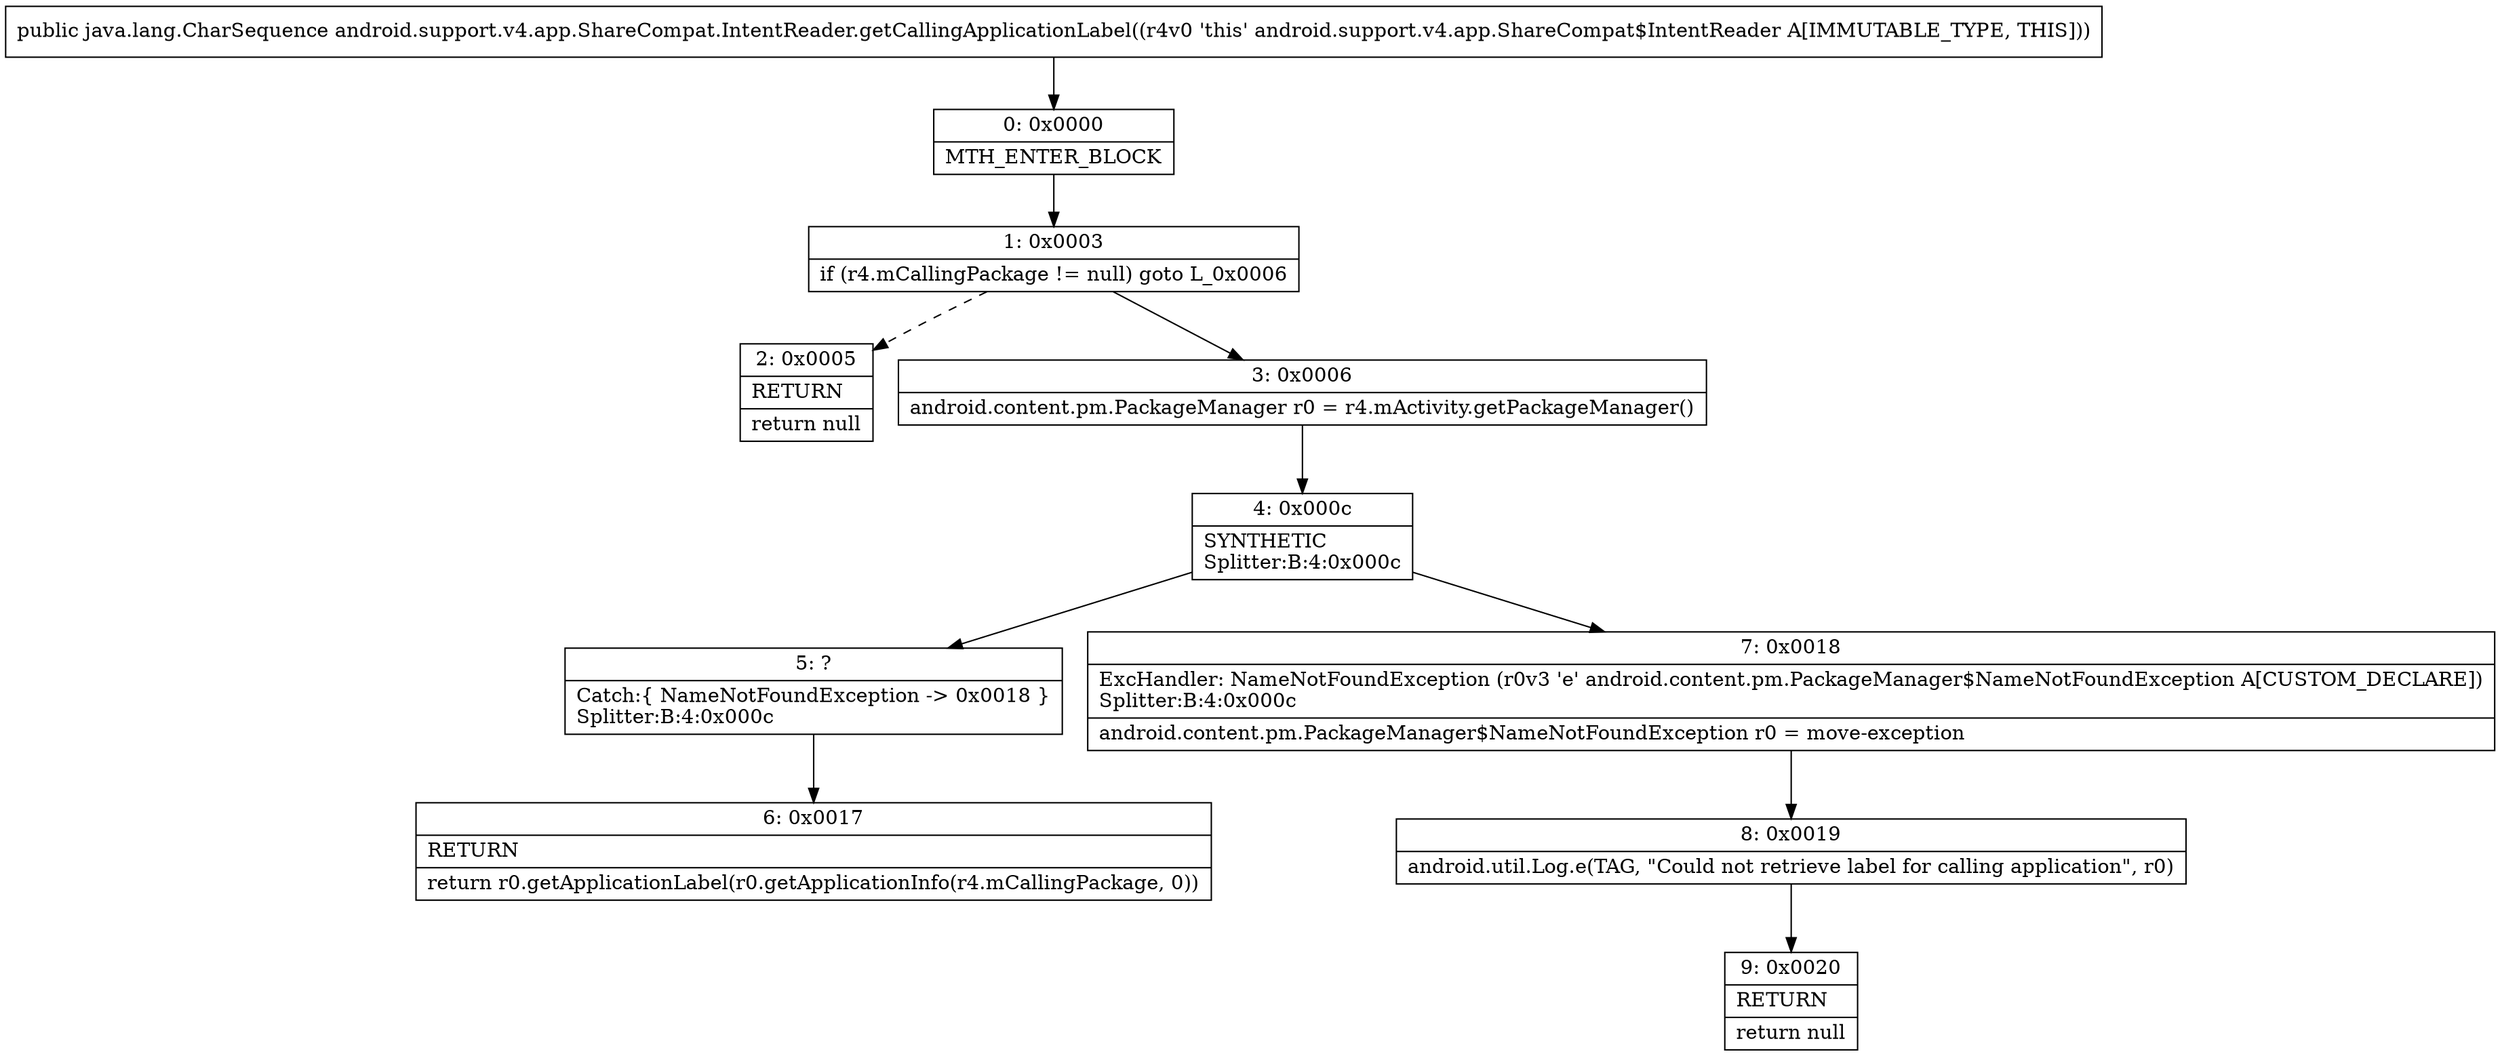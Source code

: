 digraph "CFG forandroid.support.v4.app.ShareCompat.IntentReader.getCallingApplicationLabel()Ljava\/lang\/CharSequence;" {
Node_0 [shape=record,label="{0\:\ 0x0000|MTH_ENTER_BLOCK\l}"];
Node_1 [shape=record,label="{1\:\ 0x0003|if (r4.mCallingPackage != null) goto L_0x0006\l}"];
Node_2 [shape=record,label="{2\:\ 0x0005|RETURN\l|return null\l}"];
Node_3 [shape=record,label="{3\:\ 0x0006|android.content.pm.PackageManager r0 = r4.mActivity.getPackageManager()\l}"];
Node_4 [shape=record,label="{4\:\ 0x000c|SYNTHETIC\lSplitter:B:4:0x000c\l}"];
Node_5 [shape=record,label="{5\:\ ?|Catch:\{ NameNotFoundException \-\> 0x0018 \}\lSplitter:B:4:0x000c\l}"];
Node_6 [shape=record,label="{6\:\ 0x0017|RETURN\l|return r0.getApplicationLabel(r0.getApplicationInfo(r4.mCallingPackage, 0))\l}"];
Node_7 [shape=record,label="{7\:\ 0x0018|ExcHandler: NameNotFoundException (r0v3 'e' android.content.pm.PackageManager$NameNotFoundException A[CUSTOM_DECLARE])\lSplitter:B:4:0x000c\l|android.content.pm.PackageManager$NameNotFoundException r0 = move\-exception\l}"];
Node_8 [shape=record,label="{8\:\ 0x0019|android.util.Log.e(TAG, \"Could not retrieve label for calling application\", r0)\l}"];
Node_9 [shape=record,label="{9\:\ 0x0020|RETURN\l|return null\l}"];
MethodNode[shape=record,label="{public java.lang.CharSequence android.support.v4.app.ShareCompat.IntentReader.getCallingApplicationLabel((r4v0 'this' android.support.v4.app.ShareCompat$IntentReader A[IMMUTABLE_TYPE, THIS])) }"];
MethodNode -> Node_0;
Node_0 -> Node_1;
Node_1 -> Node_2[style=dashed];
Node_1 -> Node_3;
Node_3 -> Node_4;
Node_4 -> Node_5;
Node_4 -> Node_7;
Node_5 -> Node_6;
Node_7 -> Node_8;
Node_8 -> Node_9;
}

